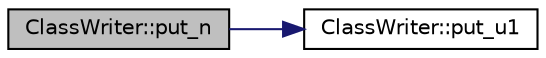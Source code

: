 digraph "ClassWriter::put_n"
{
  bgcolor="transparent";
  edge [fontname="Helvetica",fontsize="10",labelfontname="Helvetica",labelfontsize="10"];
  node [fontname="Helvetica",fontsize="10",shape=record];
  rankdir="LR";
  Node25 [label="ClassWriter::put_n",height=0.2,width=0.4,color="black", fillcolor="grey75", style="filled", fontcolor="black"];
  Node25 -> Node26 [color="midnightblue",fontsize="10",style="solid",fontname="Helvetica"];
  Node26 [label="ClassWriter::put_u1",height=0.2,width=0.4,color="black",URL="$classClassWriter.html#a07332eb8e8e5ead72834e286cf8a6bd4",tooltip="Puts an unsigned char into the data buffer, in network order. "];
}
